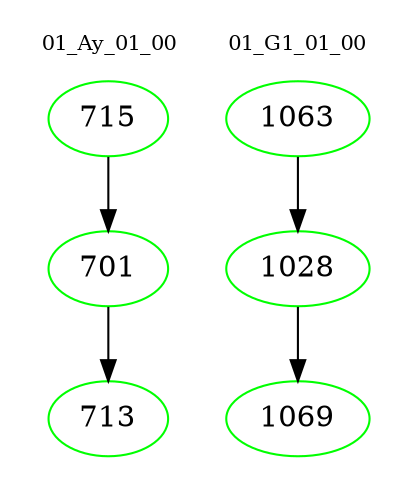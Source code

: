 digraph{
subgraph cluster_0 {
color = white
label = "01_Ay_01_00";
fontsize=10;
T0_715 [label="715", color="green"]
T0_715 -> T0_701 [color="black"]
T0_701 [label="701", color="green"]
T0_701 -> T0_713 [color="black"]
T0_713 [label="713", color="green"]
}
subgraph cluster_1 {
color = white
label = "01_G1_01_00";
fontsize=10;
T1_1063 [label="1063", color="green"]
T1_1063 -> T1_1028 [color="black"]
T1_1028 [label="1028", color="green"]
T1_1028 -> T1_1069 [color="black"]
T1_1069 [label="1069", color="green"]
}
}
